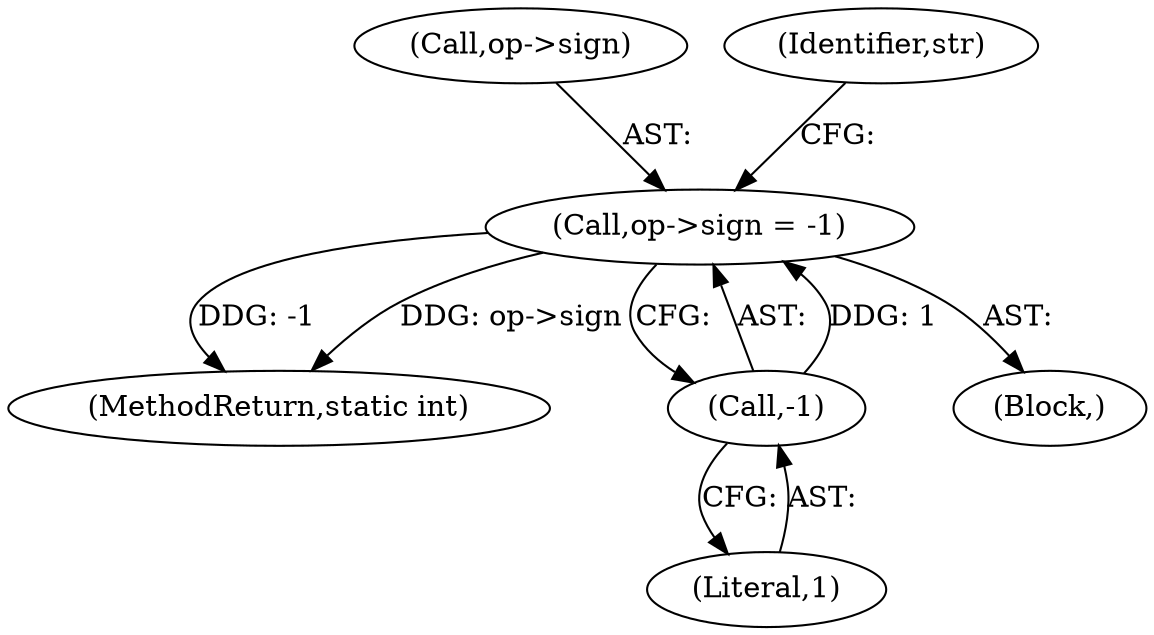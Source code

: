 digraph "0_radare2_9b46d38dd3c4de6048a488b655c7319f845af185@pointer" {
"1000862" [label="(Call,op->sign = -1)"];
"1000866" [label="(Call,-1)"];
"1000944" [label="(MethodReturn,static int)"];
"1000867" [label="(Literal,1)"];
"1000863" [label="(Call,op->sign)"];
"1000869" [label="(Identifier,str)"];
"1000866" [label="(Call,-1)"];
"1000862" [label="(Call,op->sign = -1)"];
"1000861" [label="(Block,)"];
"1000862" -> "1000861"  [label="AST: "];
"1000862" -> "1000866"  [label="CFG: "];
"1000863" -> "1000862"  [label="AST: "];
"1000866" -> "1000862"  [label="AST: "];
"1000869" -> "1000862"  [label="CFG: "];
"1000862" -> "1000944"  [label="DDG: -1"];
"1000862" -> "1000944"  [label="DDG: op->sign"];
"1000866" -> "1000862"  [label="DDG: 1"];
"1000866" -> "1000867"  [label="CFG: "];
"1000867" -> "1000866"  [label="AST: "];
}
